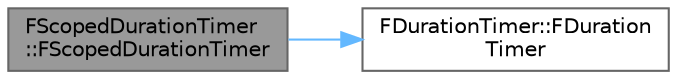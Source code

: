 digraph "FScopedDurationTimer::FScopedDurationTimer"
{
 // INTERACTIVE_SVG=YES
 // LATEX_PDF_SIZE
  bgcolor="transparent";
  edge [fontname=Helvetica,fontsize=10,labelfontname=Helvetica,labelfontsize=10];
  node [fontname=Helvetica,fontsize=10,shape=box,height=0.2,width=0.4];
  rankdir="LR";
  Node1 [id="Node000001",label="FScopedDurationTimer\l::FScopedDurationTimer",height=0.2,width=0.4,color="gray40", fillcolor="grey60", style="filled", fontcolor="black",tooltip=" "];
  Node1 -> Node2 [id="edge1_Node000001_Node000002",color="steelblue1",style="solid",tooltip=" "];
  Node2 [id="Node000002",label="FDurationTimer::FDuration\lTimer",height=0.2,width=0.4,color="grey40", fillcolor="white", style="filled",URL="$de/dcf/classFDurationTimer.html#ad20301704c92f067ca44e2414008f758",tooltip=" "];
}
